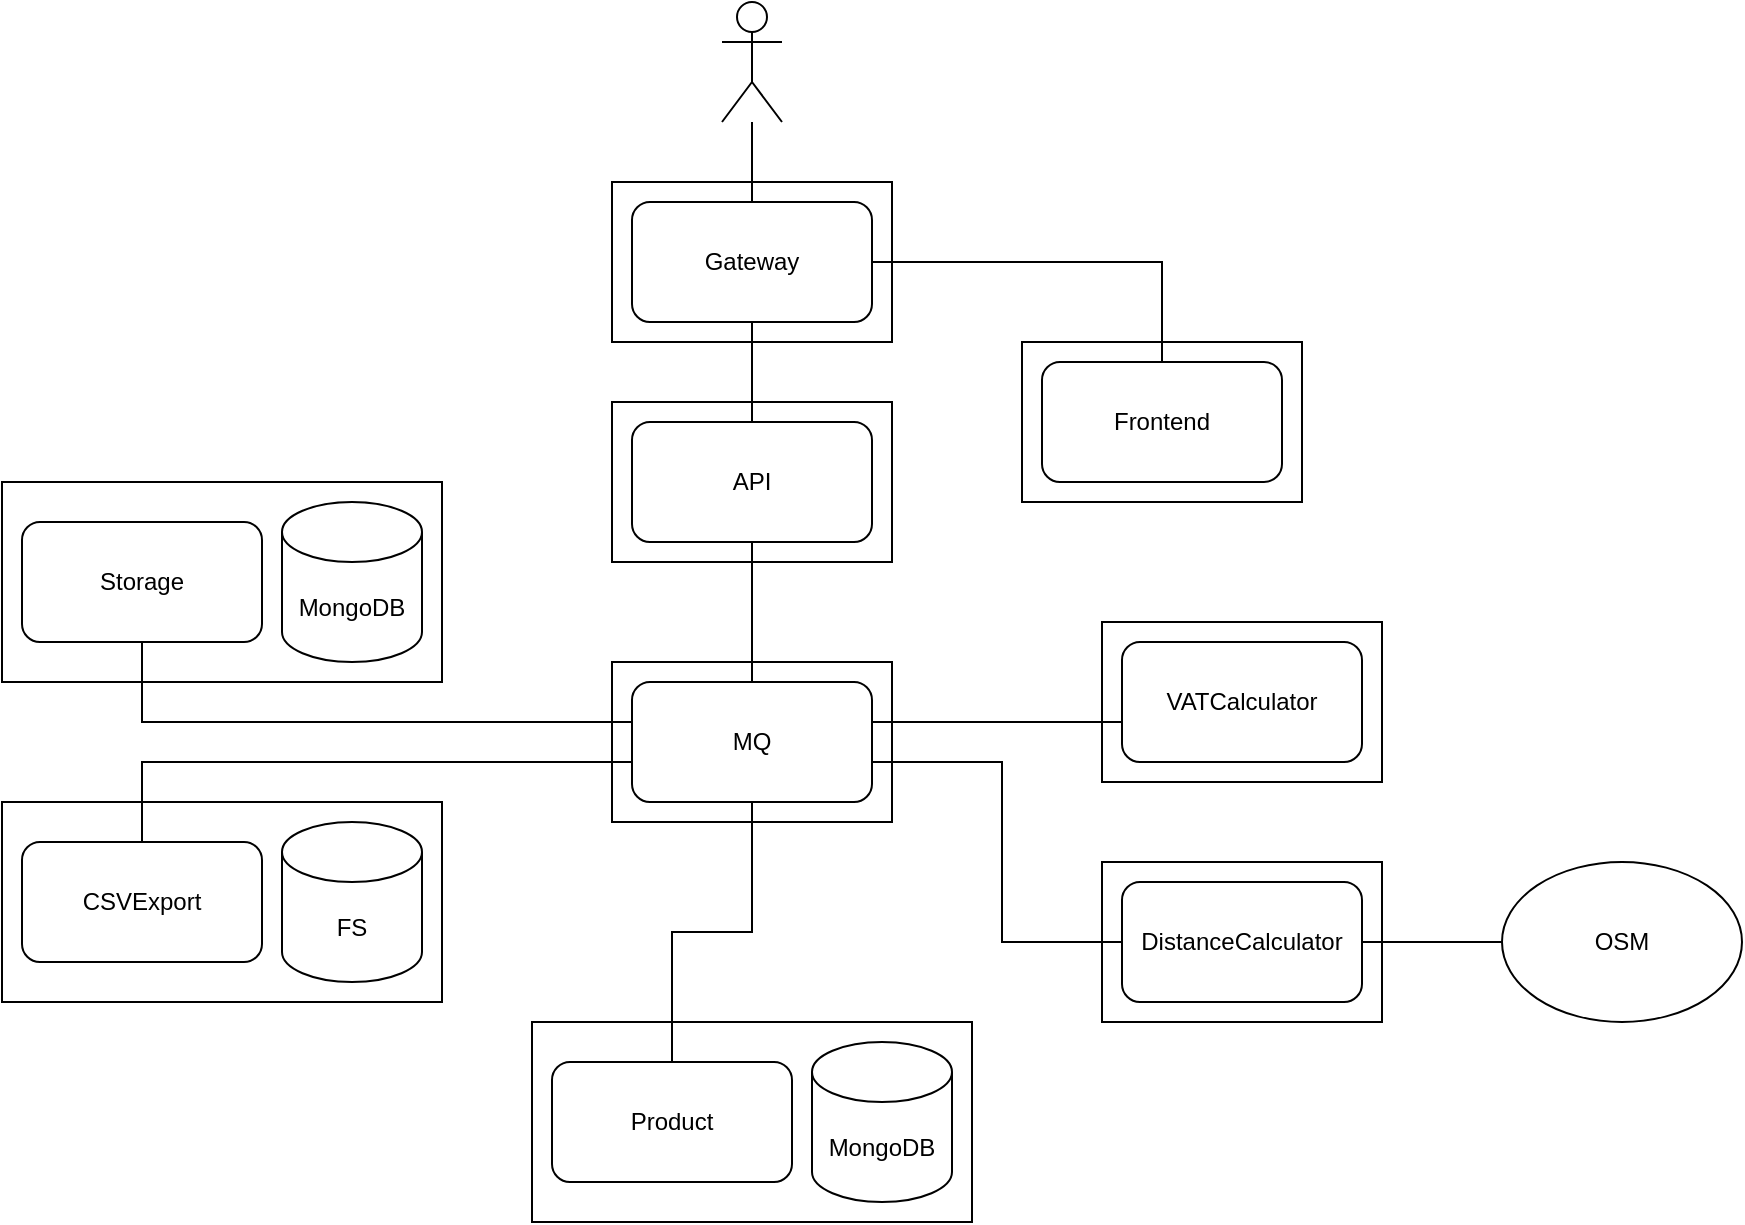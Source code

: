 <mxfile version="16.4.3" type="github">
  <diagram id="_RIpeCeEshGkpjxRb9AU" name="Architecture">
    <mxGraphModel dx="868" dy="1401" grid="1" gridSize="10" guides="1" tooltips="1" connect="1" arrows="1" fold="1" page="1" pageScale="1" pageWidth="1600" pageHeight="900" math="0" shadow="0">
      <root>
        <mxCell id="0" />
        <mxCell id="1" parent="0" />
        <mxCell id="x4NwM0fBTw6naTez4Cd2-2" value="" style="shape=umlActor;verticalLabelPosition=bottom;verticalAlign=top;html=1;outlineConnect=0;" parent="1" vertex="1">
          <mxGeometry x="630" y="-60" width="30" height="60" as="geometry" />
        </mxCell>
        <mxCell id="x4NwM0fBTw6naTez4Cd2-3" value="" style="rounded=0;whiteSpace=wrap;html=1;" parent="1" vertex="1">
          <mxGeometry x="575" y="30" width="140" height="80" as="geometry" />
        </mxCell>
        <mxCell id="x4NwM0fBTw6naTez4Cd2-4" value="Gateway" style="rounded=1;whiteSpace=wrap;html=1;" parent="1" vertex="1">
          <mxGeometry x="585" y="40" width="120" height="60" as="geometry" />
        </mxCell>
        <mxCell id="x4NwM0fBTw6naTez4Cd2-5" style="edgeStyle=orthogonalEdgeStyle;rounded=0;orthogonalLoop=1;jettySize=auto;html=1;startArrow=none;startFill=0;endArrow=none;endFill=0;" parent="1" source="x4NwM0fBTw6naTez4Cd2-2" target="x4NwM0fBTw6naTez4Cd2-4" edge="1">
          <mxGeometry relative="1" as="geometry" />
        </mxCell>
        <mxCell id="x4NwM0fBTw6naTez4Cd2-8" value="" style="rounded=0;whiteSpace=wrap;html=1;" parent="1" vertex="1">
          <mxGeometry x="575" y="270" width="140" height="80" as="geometry" />
        </mxCell>
        <mxCell id="x4NwM0fBTw6naTez4Cd2-9" value="MQ" style="rounded=1;whiteSpace=wrap;html=1;" parent="1" vertex="1">
          <mxGeometry x="585" y="280" width="120" height="60" as="geometry" />
        </mxCell>
        <mxCell id="x4NwM0fBTw6naTez4Cd2-11" value="" style="rounded=0;whiteSpace=wrap;html=1;" parent="1" vertex="1">
          <mxGeometry x="820" y="250" width="140" height="80" as="geometry" />
        </mxCell>
        <mxCell id="x4NwM0fBTw6naTez4Cd2-12" value="VATCalculator" style="rounded=1;whiteSpace=wrap;html=1;" parent="1" vertex="1">
          <mxGeometry x="830" y="260" width="120" height="60" as="geometry" />
        </mxCell>
        <mxCell id="x4NwM0fBTw6naTez4Cd2-18" value="" style="rounded=0;whiteSpace=wrap;html=1;" parent="1" vertex="1">
          <mxGeometry x="820" y="370" width="140" height="80" as="geometry" />
        </mxCell>
        <mxCell id="x4NwM0fBTw6naTez4Cd2-22" style="edgeStyle=orthogonalEdgeStyle;rounded=0;orthogonalLoop=1;jettySize=auto;html=1;startArrow=none;startFill=0;endArrow=none;endFill=0;" parent="1" source="x4NwM0fBTw6naTez4Cd2-19" target="x4NwM0fBTw6naTez4Cd2-21" edge="1">
          <mxGeometry relative="1" as="geometry" />
        </mxCell>
        <mxCell id="x4NwM0fBTw6naTez4Cd2-19" value="DistanceCalculator" style="rounded=1;whiteSpace=wrap;html=1;" parent="1" vertex="1">
          <mxGeometry x="830" y="380" width="120" height="60" as="geometry" />
        </mxCell>
        <mxCell id="x4NwM0fBTw6naTez4Cd2-20" style="edgeStyle=orthogonalEdgeStyle;rounded=0;orthogonalLoop=1;jettySize=auto;html=1;entryX=0;entryY=0.5;entryDx=0;entryDy=0;startArrow=none;startFill=0;endArrow=none;endFill=0;" parent="1" source="x4NwM0fBTw6naTez4Cd2-9" target="x4NwM0fBTw6naTez4Cd2-19" edge="1">
          <mxGeometry relative="1" as="geometry">
            <Array as="points">
              <mxPoint x="770" y="320" />
              <mxPoint x="770" y="410" />
            </Array>
          </mxGeometry>
        </mxCell>
        <mxCell id="x4NwM0fBTw6naTez4Cd2-21" value="OSM" style="ellipse;whiteSpace=wrap;html=1;" parent="1" vertex="1">
          <mxGeometry x="1020" y="370" width="120" height="80" as="geometry" />
        </mxCell>
        <mxCell id="x4NwM0fBTw6naTez4Cd2-23" value="" style="rounded=0;whiteSpace=wrap;html=1;" parent="1" vertex="1">
          <mxGeometry x="535" y="450" width="220" height="100" as="geometry" />
        </mxCell>
        <mxCell id="x4NwM0fBTw6naTez4Cd2-26" style="edgeStyle=orthogonalEdgeStyle;rounded=0;orthogonalLoop=1;jettySize=auto;html=1;startArrow=none;startFill=0;endArrow=none;endFill=0;" parent="1" source="x4NwM0fBTw6naTez4Cd2-24" target="x4NwM0fBTw6naTez4Cd2-9" edge="1">
          <mxGeometry relative="1" as="geometry" />
        </mxCell>
        <mxCell id="x4NwM0fBTw6naTez4Cd2-24" value="Product" style="rounded=1;whiteSpace=wrap;html=1;" parent="1" vertex="1">
          <mxGeometry x="545" y="470" width="120" height="60" as="geometry" />
        </mxCell>
        <mxCell id="x4NwM0fBTw6naTez4Cd2-25" value="MongoDB" style="shape=cylinder3;whiteSpace=wrap;html=1;boundedLbl=1;backgroundOutline=1;size=15;" parent="1" vertex="1">
          <mxGeometry x="675" y="460" width="70" height="80" as="geometry" />
        </mxCell>
        <mxCell id="x4NwM0fBTw6naTez4Cd2-27" value="" style="rounded=0;whiteSpace=wrap;html=1;" parent="1" vertex="1">
          <mxGeometry x="270" y="180" width="220" height="100" as="geometry" />
        </mxCell>
        <mxCell id="x4NwM0fBTw6naTez4Cd2-28" value="Storage" style="rounded=1;whiteSpace=wrap;html=1;" parent="1" vertex="1">
          <mxGeometry x="280" y="200" width="120" height="60" as="geometry" />
        </mxCell>
        <mxCell id="x4NwM0fBTw6naTez4Cd2-29" value="MongoDB" style="shape=cylinder3;whiteSpace=wrap;html=1;boundedLbl=1;backgroundOutline=1;size=15;" parent="1" vertex="1">
          <mxGeometry x="410" y="190" width="70" height="80" as="geometry" />
        </mxCell>
        <mxCell id="x4NwM0fBTw6naTez4Cd2-30" value="" style="rounded=0;whiteSpace=wrap;html=1;" parent="1" vertex="1">
          <mxGeometry x="270" y="340" width="220" height="100" as="geometry" />
        </mxCell>
        <mxCell id="x4NwM0fBTw6naTez4Cd2-31" value="CSVExport" style="rounded=1;whiteSpace=wrap;html=1;" parent="1" vertex="1">
          <mxGeometry x="280" y="360" width="120" height="60" as="geometry" />
        </mxCell>
        <mxCell id="x4NwM0fBTw6naTez4Cd2-32" value="FS" style="shape=cylinder3;whiteSpace=wrap;html=1;boundedLbl=1;backgroundOutline=1;size=15;" parent="1" vertex="1">
          <mxGeometry x="410" y="350" width="70" height="80" as="geometry" />
        </mxCell>
        <mxCell id="x4NwM0fBTw6naTez4Cd2-33" style="edgeStyle=orthogonalEdgeStyle;rounded=0;orthogonalLoop=1;jettySize=auto;html=1;startArrow=none;startFill=0;endArrow=none;endFill=0;" parent="1" source="x4NwM0fBTw6naTez4Cd2-31" target="x4NwM0fBTw6naTez4Cd2-9" edge="1">
          <mxGeometry relative="1" as="geometry">
            <Array as="points">
              <mxPoint x="340" y="320" />
            </Array>
          </mxGeometry>
        </mxCell>
        <mxCell id="x4NwM0fBTw6naTez4Cd2-17" style="edgeStyle=orthogonalEdgeStyle;rounded=0;orthogonalLoop=1;jettySize=auto;html=1;startArrow=none;startFill=0;endArrow=none;endFill=0;" parent="1" source="x4NwM0fBTw6naTez4Cd2-28" target="x4NwM0fBTw6naTez4Cd2-9" edge="1">
          <mxGeometry relative="1" as="geometry">
            <mxPoint x="870" y="310" as="sourcePoint" />
            <Array as="points">
              <mxPoint x="340" y="300" />
            </Array>
          </mxGeometry>
        </mxCell>
        <mxCell id="x4NwM0fBTw6naTez4Cd2-14" style="edgeStyle=orthogonalEdgeStyle;rounded=0;orthogonalLoop=1;jettySize=auto;html=1;endArrow=none;endFill=0;" parent="1" source="x4NwM0fBTw6naTez4Cd2-9" target="x4NwM0fBTw6naTez4Cd2-12" edge="1">
          <mxGeometry relative="1" as="geometry">
            <Array as="points">
              <mxPoint x="780" y="300" />
              <mxPoint x="780" y="300" />
            </Array>
          </mxGeometry>
        </mxCell>
        <mxCell id="rypfoYfsOc15ovv6d-pq-6" value="" style="rounded=0;whiteSpace=wrap;html=1;" parent="1" vertex="1">
          <mxGeometry x="575" y="140" width="140" height="80" as="geometry" />
        </mxCell>
        <mxCell id="rypfoYfsOc15ovv6d-pq-11" style="edgeStyle=orthogonalEdgeStyle;rounded=0;orthogonalLoop=1;jettySize=auto;html=1;endArrow=none;endFill=0;" parent="1" source="rypfoYfsOc15ovv6d-pq-7" target="x4NwM0fBTw6naTez4Cd2-9" edge="1">
          <mxGeometry relative="1" as="geometry" />
        </mxCell>
        <mxCell id="rypfoYfsOc15ovv6d-pq-7" value="API" style="rounded=1;whiteSpace=wrap;html=1;" parent="1" vertex="1">
          <mxGeometry x="585" y="150" width="120" height="60" as="geometry" />
        </mxCell>
        <mxCell id="rypfoYfsOc15ovv6d-pq-8" value="" style="rounded=0;whiteSpace=wrap;html=1;" parent="1" vertex="1">
          <mxGeometry x="780" y="110" width="140" height="80" as="geometry" />
        </mxCell>
        <mxCell id="rypfoYfsOc15ovv6d-pq-9" value="Frontend" style="rounded=1;whiteSpace=wrap;html=1;" parent="1" vertex="1">
          <mxGeometry x="790" y="120" width="120" height="60" as="geometry" />
        </mxCell>
        <mxCell id="rypfoYfsOc15ovv6d-pq-10" style="edgeStyle=orthogonalEdgeStyle;rounded=0;orthogonalLoop=1;jettySize=auto;html=1;endArrow=none;endFill=0;" parent="1" source="x4NwM0fBTw6naTez4Cd2-4" target="rypfoYfsOc15ovv6d-pq-7" edge="1">
          <mxGeometry relative="1" as="geometry">
            <mxPoint x="645" y="170" as="targetPoint" />
          </mxGeometry>
        </mxCell>
        <mxCell id="rypfoYfsOc15ovv6d-pq-12" style="edgeStyle=orthogonalEdgeStyle;rounded=0;orthogonalLoop=1;jettySize=auto;html=1;endArrow=none;endFill=0;" parent="1" source="x4NwM0fBTw6naTez4Cd2-4" target="rypfoYfsOc15ovv6d-pq-9" edge="1">
          <mxGeometry relative="1" as="geometry" />
        </mxCell>
      </root>
    </mxGraphModel>
  </diagram>
</mxfile>
